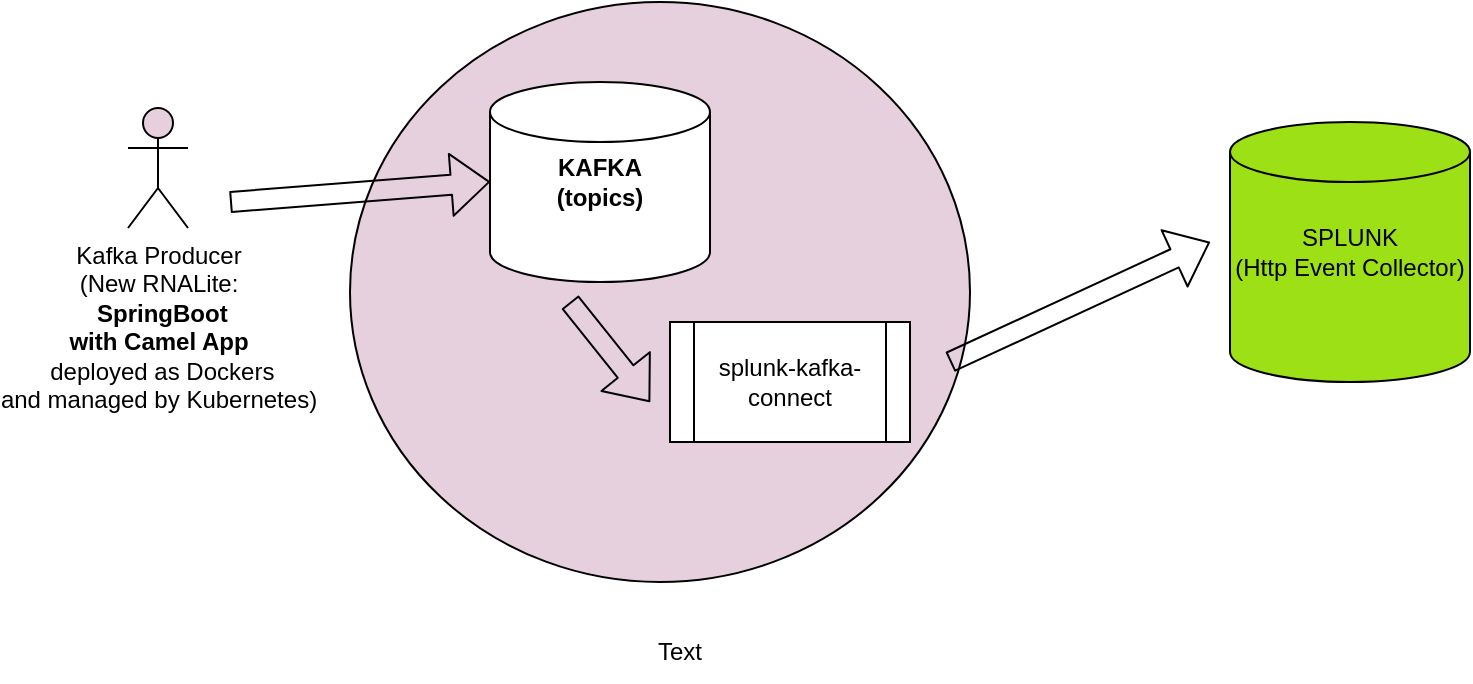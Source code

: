 <mxfile version="13.6.6" type="github"><diagram id="zpSBYh-TakH2NZ2DYpdP" name="Page-1"><mxGraphModel dx="1097" dy="685" grid="1" gridSize="10" guides="1" tooltips="1" connect="1" arrows="1" fold="1" page="1" pageScale="1" pageWidth="850" pageHeight="1100" math="0" shadow="0"><root><mxCell id="0"/><mxCell id="1" parent="0"/><mxCell id="xg92BUE5WByUhW0lsfQ8-13" value="" style="ellipse;whiteSpace=wrap;html=1;fillColor=#E6D0DE;" vertex="1" parent="1"><mxGeometry x="180" y="150" width="310" height="290" as="geometry"/></mxCell><mxCell id="xg92BUE5WByUhW0lsfQ8-1" value="&lt;b&gt;KAFKA&lt;br&gt;(topics)&lt;/b&gt;" style="shape=cylinder2;whiteSpace=wrap;html=1;boundedLbl=1;backgroundOutline=1;size=15;" vertex="1" parent="1"><mxGeometry x="250" y="190" width="110" height="100" as="geometry"/></mxCell><mxCell id="xg92BUE5WByUhW0lsfQ8-2" value="splunk-kafka-connect" style="shape=process;whiteSpace=wrap;html=1;backgroundOutline=1;" vertex="1" parent="1"><mxGeometry x="340" y="310" width="120" height="60" as="geometry"/></mxCell><mxCell id="xg92BUE5WByUhW0lsfQ8-3" value="SPLUNK&lt;br&gt;(Http Event Collector)" style="shape=cylinder2;whiteSpace=wrap;html=1;boundedLbl=1;backgroundOutline=1;size=15;fillColor=#9DE016;" vertex="1" parent="1"><mxGeometry x="620" y="210" width="120" height="130" as="geometry"/></mxCell><mxCell id="xg92BUE5WByUhW0lsfQ8-10" value="" style="shape=flexArrow;endArrow=classic;html=1;" edge="1" parent="1"><mxGeometry width="50" height="50" relative="1" as="geometry"><mxPoint x="290" y="300" as="sourcePoint"/><mxPoint x="330" y="350" as="targetPoint"/></mxGeometry></mxCell><mxCell id="xg92BUE5WByUhW0lsfQ8-11" value="" style="shape=flexArrow;endArrow=classic;html=1;" edge="1" parent="1"><mxGeometry width="50" height="50" relative="1" as="geometry"><mxPoint x="480" y="330" as="sourcePoint"/><mxPoint x="610" y="270" as="targetPoint"/></mxGeometry></mxCell><mxCell id="xg92BUE5WByUhW0lsfQ8-14" value="Kafka Producer&lt;br&gt;(New RNALite:&lt;br&gt;&amp;nbsp;&lt;b&gt;SpringBoot&lt;br&gt;with Camel App&lt;/b&gt;&lt;br&gt;&amp;nbsp;deployed as Dockers&lt;br&gt;and managed by Kubernetes)" style="shape=umlActor;verticalLabelPosition=bottom;verticalAlign=top;html=1;outlineConnect=0;fillColor=#E6D0DE;" vertex="1" parent="1"><mxGeometry x="69" y="203" width="30" height="60" as="geometry"/></mxCell><mxCell id="xg92BUE5WByUhW0lsfQ8-15" value="" style="shape=flexArrow;endArrow=classic;html=1;entryX=0.226;entryY=0.31;entryDx=0;entryDy=0;entryPerimeter=0;" edge="1" parent="1" target="xg92BUE5WByUhW0lsfQ8-13"><mxGeometry width="50" height="50" relative="1" as="geometry"><mxPoint x="120" y="250" as="sourcePoint"/><mxPoint x="170" y="200" as="targetPoint"/></mxGeometry></mxCell><mxCell id="xg92BUE5WByUhW0lsfQ8-16" value="Text" style="text;html=1;strokeColor=none;fillColor=none;align=center;verticalAlign=middle;whiteSpace=wrap;rounded=0;" vertex="1" parent="1"><mxGeometry x="260" y="460" width="170" height="30" as="geometry"/></mxCell></root></mxGraphModel></diagram></mxfile>